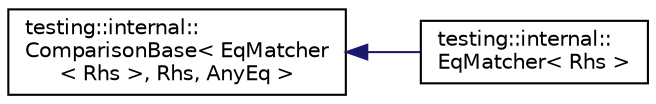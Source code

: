 digraph "Graphical Class Hierarchy"
{
  edge [fontname="Helvetica",fontsize="10",labelfontname="Helvetica",labelfontsize="10"];
  node [fontname="Helvetica",fontsize="10",shape=record];
  rankdir="LR";
  Node0 [label="testing::internal::\lComparisonBase\< EqMatcher\l\< Rhs \>, Rhs, AnyEq \>",height=0.2,width=0.4,color="black", fillcolor="white", style="filled",URL="$classtesting_1_1internal_1_1ComparisonBase.html"];
  Node0 -> Node1 [dir="back",color="midnightblue",fontsize="10",style="solid",fontname="Helvetica"];
  Node1 [label="testing::internal::\lEqMatcher\< Rhs \>",height=0.2,width=0.4,color="black", fillcolor="white", style="filled",URL="$classtesting_1_1internal_1_1EqMatcher.html"];
}
